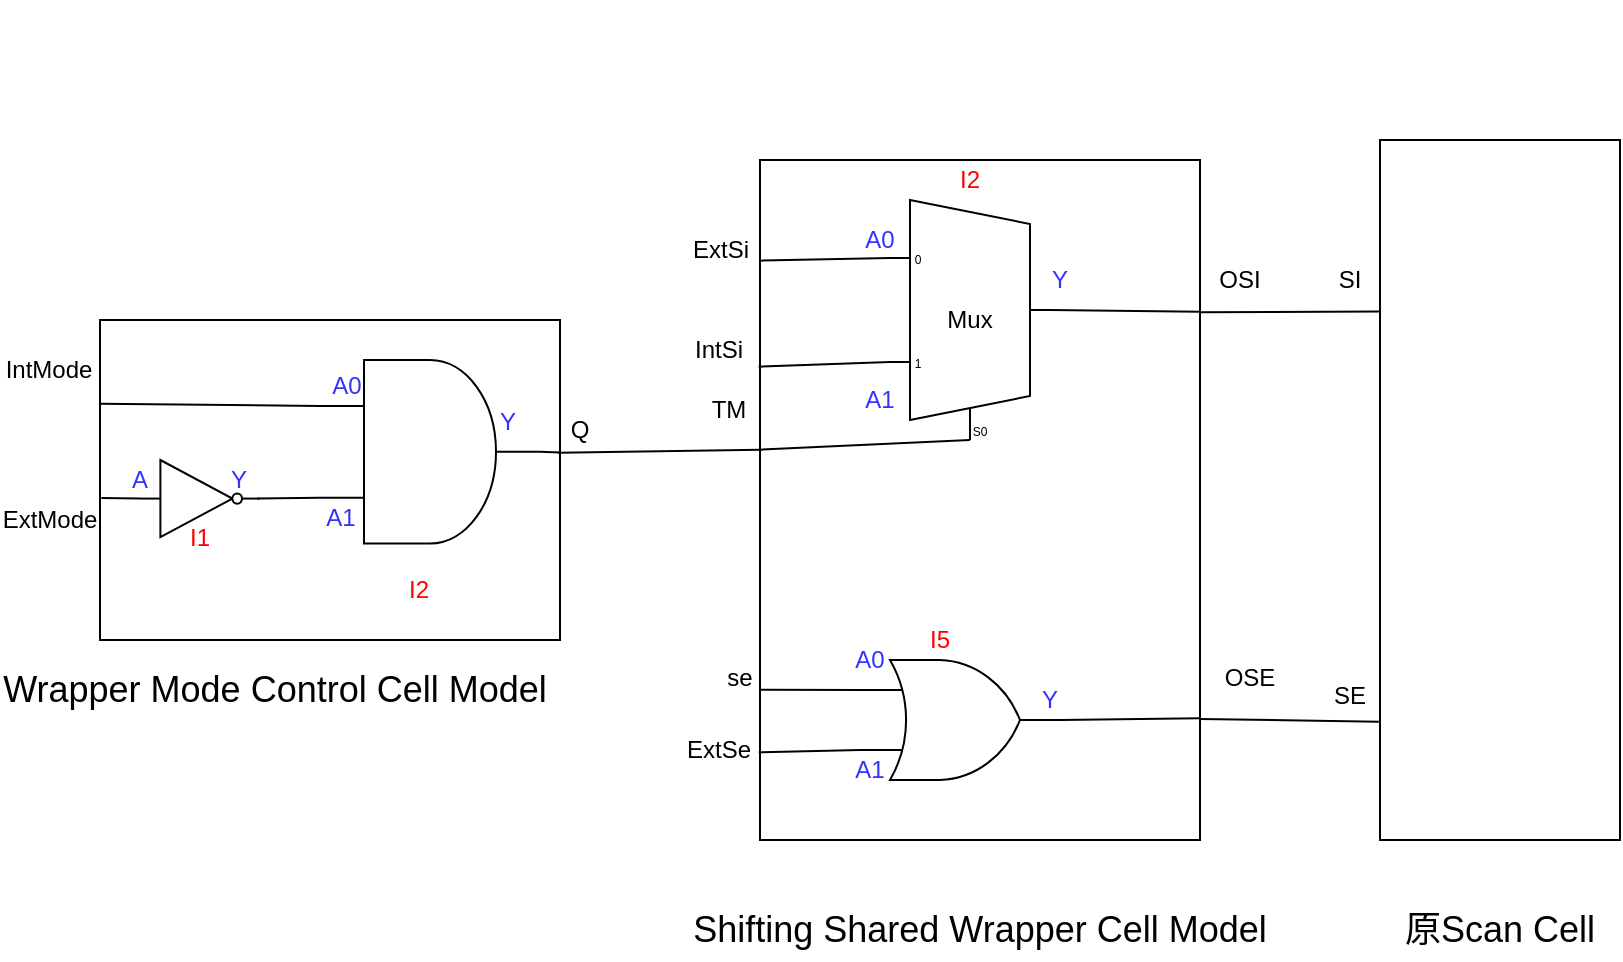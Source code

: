 <mxfile version="26.2.13">
  <diagram name="第 1 页" id="OCp1mkhaL8BktXrwJ6vE">
    <mxGraphModel dx="2276" dy="766" grid="1" gridSize="10" guides="1" tooltips="1" connect="1" arrows="1" fold="1" page="1" pageScale="1" pageWidth="850" pageHeight="1100" math="0" shadow="0">
      <root>
        <mxCell id="0" />
        <mxCell id="1" parent="0" />
        <mxCell id="ZF7ugMqVSIhXpT3id4Wy-128" value="" style="rounded=0;whiteSpace=wrap;html=1;" parent="1" vertex="1">
          <mxGeometry x="140" y="410" width="220" height="340" as="geometry" />
        </mxCell>
        <mxCell id="ZF7ugMqVSIhXpT3id4Wy-59" value="&lt;font style=&quot;font-size: 18px;&quot;&gt;Shifting Shared Wrapper Cell Model&lt;/font&gt;" style="text;html=1;align=center;verticalAlign=middle;whiteSpace=wrap;rounded=0;" parent="1" vertex="1">
          <mxGeometry x="60" y="780" width="380" height="30" as="geometry" />
        </mxCell>
        <mxCell id="ZF7ugMqVSIhXpT3id4Wy-82" value="" style="group" parent="1" vertex="1" connectable="0">
          <mxGeometry x="210" y="330" width="240" height="230" as="geometry" />
        </mxCell>
        <mxCell id="ZF7ugMqVSIhXpT3id4Wy-101" value="" style="group" parent="ZF7ugMqVSIhXpT3id4Wy-82" vertex="1" connectable="0">
          <mxGeometry x="-25" y="80" width="120" height="140" as="geometry" />
        </mxCell>
        <mxCell id="ZF7ugMqVSIhXpT3id4Wy-76" value="Mux" style="shadow=0;dashed=0;align=center;html=1;strokeWidth=1;shape=mxgraph.electrical.abstract.mux2;whiteSpace=wrap;direction=east;flipH=0;flipV=0;" parent="ZF7ugMqVSIhXpT3id4Wy-101" vertex="1">
          <mxGeometry x="20" y="20" width="80" height="120" as="geometry" />
        </mxCell>
        <mxCell id="ZF7ugMqVSIhXpT3id4Wy-78" value="&lt;font style=&quot;color: rgb(51, 51, 255);&quot;&gt;Y&lt;/font&gt;" style="text;html=1;align=center;verticalAlign=middle;whiteSpace=wrap;rounded=0;" parent="ZF7ugMqVSIhXpT3id4Wy-101" vertex="1">
          <mxGeometry x="90" y="50" width="30" height="20" as="geometry" />
        </mxCell>
        <mxCell id="ZF7ugMqVSIhXpT3id4Wy-79" value="&lt;font style=&quot;color: rgb(51, 51, 255);&quot;&gt;A1&lt;/font&gt;" style="text;html=1;align=center;verticalAlign=middle;whiteSpace=wrap;rounded=0;" parent="ZF7ugMqVSIhXpT3id4Wy-101" vertex="1">
          <mxGeometry y="110" width="30" height="20" as="geometry" />
        </mxCell>
        <mxCell id="ZF7ugMqVSIhXpT3id4Wy-80" value="&lt;font style=&quot;color: rgb(51, 51, 255);&quot;&gt;A0&lt;/font&gt;" style="text;html=1;align=center;verticalAlign=middle;whiteSpace=wrap;rounded=0;" parent="ZF7ugMqVSIhXpT3id4Wy-101" vertex="1">
          <mxGeometry y="30" width="30" height="20" as="geometry" />
        </mxCell>
        <mxCell id="ZF7ugMqVSIhXpT3id4Wy-81" value="&lt;font style=&quot;color: rgb(255, 0, 0);&quot;&gt;I2&lt;/font&gt;" style="text;html=1;align=center;verticalAlign=middle;whiteSpace=wrap;rounded=0;" parent="ZF7ugMqVSIhXpT3id4Wy-101" vertex="1">
          <mxGeometry x="45" width="30" height="20" as="geometry" />
        </mxCell>
        <mxCell id="ZF7ugMqVSIhXpT3id4Wy-119" value="OSI" style="text;html=1;align=center;verticalAlign=middle;whiteSpace=wrap;rounded=0;" parent="ZF7ugMqVSIhXpT3id4Wy-82" vertex="1">
          <mxGeometry x="160" y="125" width="20" height="30" as="geometry" />
        </mxCell>
        <mxCell id="ZF7ugMqVSIhXpT3id4Wy-120" value="SI" style="text;html=1;align=center;verticalAlign=middle;whiteSpace=wrap;rounded=0;" parent="ZF7ugMqVSIhXpT3id4Wy-82" vertex="1">
          <mxGeometry x="210" y="127.5" width="30" height="25" as="geometry" />
        </mxCell>
        <mxCell id="ZF7ugMqVSIhXpT3id4Wy-103" value="IntSi" style="text;html=1;align=center;verticalAlign=middle;whiteSpace=wrap;rounded=0;" parent="1" vertex="1">
          <mxGeometry x="100" y="490" width="39" height="30" as="geometry" />
        </mxCell>
        <mxCell id="ZF7ugMqVSIhXpT3id4Wy-104" value="ExtSi" style="text;html=1;align=center;verticalAlign=middle;whiteSpace=wrap;rounded=0;" parent="1" vertex="1">
          <mxGeometry x="101" y="440" width="39" height="30" as="geometry" />
        </mxCell>
        <mxCell id="ZF7ugMqVSIhXpT3id4Wy-112" value="" style="group" parent="1" vertex="1" connectable="0">
          <mxGeometry x="180" y="640" width="120" height="85" as="geometry" />
        </mxCell>
        <mxCell id="ZF7ugMqVSIhXpT3id4Wy-109" value="&lt;font style=&quot;color: rgb(51, 51, 255);&quot;&gt;A0&lt;/font&gt;" style="text;html=1;align=center;verticalAlign=middle;whiteSpace=wrap;rounded=0;container=0;" parent="ZF7ugMqVSIhXpT3id4Wy-112" vertex="1">
          <mxGeometry y="10" width="30" height="20" as="geometry" />
        </mxCell>
        <mxCell id="ZF7ugMqVSIhXpT3id4Wy-106" value="" style="verticalLabelPosition=bottom;shadow=0;dashed=0;align=center;html=1;verticalAlign=top;shape=mxgraph.electrical.logic_gates.logic_gate;operation=or;container=0;" parent="ZF7ugMqVSIhXpT3id4Wy-112" vertex="1">
          <mxGeometry x="10" y="20" width="100" height="60" as="geometry" />
        </mxCell>
        <mxCell id="ZF7ugMqVSIhXpT3id4Wy-107" value="&lt;font style=&quot;color: rgb(255, 0, 0);&quot;&gt;I5&lt;/font&gt;" style="text;html=1;align=center;verticalAlign=middle;whiteSpace=wrap;rounded=0;container=0;" parent="ZF7ugMqVSIhXpT3id4Wy-112" vertex="1">
          <mxGeometry x="35" width="30" height="20" as="geometry" />
        </mxCell>
        <mxCell id="ZF7ugMqVSIhXpT3id4Wy-108" value="&lt;font style=&quot;color: rgb(51, 51, 255);&quot;&gt;A1&lt;/font&gt;" style="text;html=1;align=center;verticalAlign=middle;whiteSpace=wrap;rounded=0;container=0;" parent="ZF7ugMqVSIhXpT3id4Wy-112" vertex="1">
          <mxGeometry y="65" width="30" height="20" as="geometry" />
        </mxCell>
        <mxCell id="ZF7ugMqVSIhXpT3id4Wy-110" value="&lt;font style=&quot;color: rgb(51, 51, 255);&quot;&gt;Y&lt;/font&gt;" style="text;html=1;align=center;verticalAlign=middle;whiteSpace=wrap;rounded=0;container=0;" parent="ZF7ugMqVSIhXpT3id4Wy-112" vertex="1">
          <mxGeometry x="90" y="30" width="30" height="20" as="geometry" />
        </mxCell>
        <mxCell id="ZF7ugMqVSIhXpT3id4Wy-113" value="ExtSe" style="text;html=1;align=center;verticalAlign=middle;whiteSpace=wrap;rounded=0;" parent="1" vertex="1">
          <mxGeometry x="100" y="690" width="39" height="30" as="geometry" />
        </mxCell>
        <mxCell id="ZF7ugMqVSIhXpT3id4Wy-114" value="se" style="text;html=1;align=center;verticalAlign=middle;whiteSpace=wrap;rounded=0;" parent="1" vertex="1">
          <mxGeometry x="120" y="653.89" width="20" height="30" as="geometry" />
        </mxCell>
        <mxCell id="ZF7ugMqVSIhXpT3id4Wy-116" value="" style="rounded=0;whiteSpace=wrap;html=1;" parent="1" vertex="1">
          <mxGeometry x="450" y="400" width="120" height="350" as="geometry" />
        </mxCell>
        <mxCell id="ZF7ugMqVSIhXpT3id4Wy-117" value="&lt;font style=&quot;font-size: 18px;&quot;&gt;原Scan Cell&lt;/font&gt;" style="text;html=1;align=center;verticalAlign=middle;whiteSpace=wrap;rounded=0;" parent="1" vertex="1">
          <mxGeometry x="460" y="780" width="100" height="30" as="geometry" />
        </mxCell>
        <mxCell id="ZF7ugMqVSIhXpT3id4Wy-118" value="OSE" style="text;html=1;align=center;verticalAlign=middle;whiteSpace=wrap;rounded=0;" parent="1" vertex="1">
          <mxGeometry x="370" y="653.89" width="30" height="30" as="geometry" />
        </mxCell>
        <mxCell id="ZF7ugMqVSIhXpT3id4Wy-121" value="SE" style="text;html=1;align=center;verticalAlign=middle;whiteSpace=wrap;rounded=0;" parent="1" vertex="1">
          <mxGeometry x="420" y="666.11" width="30" height="23.89" as="geometry" />
        </mxCell>
        <mxCell id="ZF7ugMqVSIhXpT3id4Wy-131" value="" style="endArrow=none;html=1;rounded=0;entryX=0;entryY=0.25;entryDx=0;entryDy=0;entryPerimeter=0;exitX=0.002;exitY=0.779;exitDx=0;exitDy=0;exitPerimeter=0;" parent="1" source="ZF7ugMqVSIhXpT3id4Wy-128" target="ZF7ugMqVSIhXpT3id4Wy-106" edge="1">
          <mxGeometry width="50" height="50" relative="1" as="geometry">
            <mxPoint x="150" y="700" as="sourcePoint" />
            <mxPoint x="200" y="650" as="targetPoint" />
          </mxGeometry>
        </mxCell>
        <mxCell id="ZF7ugMqVSIhXpT3id4Wy-132" value="" style="endArrow=none;html=1;rounded=0;entryX=0;entryY=0.75;entryDx=0;entryDy=0;entryPerimeter=0;exitX=-0.003;exitY=0.871;exitDx=0;exitDy=0;exitPerimeter=0;" parent="1" source="ZF7ugMqVSIhXpT3id4Wy-128" target="ZF7ugMqVSIhXpT3id4Wy-106" edge="1">
          <mxGeometry width="50" height="50" relative="1" as="geometry">
            <mxPoint x="250" y="730" as="sourcePoint" />
            <mxPoint x="300" y="680" as="targetPoint" />
          </mxGeometry>
        </mxCell>
        <mxCell id="ZF7ugMqVSIhXpT3id4Wy-133" value="" style="endArrow=none;html=1;rounded=0;entryX=0;entryY=0.65;entryDx=0;entryDy=3;entryPerimeter=0;exitX=-0.003;exitY=0.304;exitDx=0;exitDy=0;exitPerimeter=0;" parent="1" source="ZF7ugMqVSIhXpT3id4Wy-128" target="ZF7ugMqVSIhXpT3id4Wy-76" edge="1">
          <mxGeometry width="50" height="50" relative="1" as="geometry">
            <mxPoint x="250" y="610" as="sourcePoint" />
            <mxPoint x="300" y="560" as="targetPoint" />
          </mxGeometry>
        </mxCell>
        <mxCell id="ZF7ugMqVSIhXpT3id4Wy-134" value="" style="endArrow=none;html=1;rounded=0;entryX=0;entryY=0.217;entryDx=0;entryDy=3;entryPerimeter=0;exitX=0;exitY=0.148;exitDx=0;exitDy=0;exitPerimeter=0;" parent="1" source="ZF7ugMqVSIhXpT3id4Wy-128" target="ZF7ugMqVSIhXpT3id4Wy-76" edge="1">
          <mxGeometry width="50" height="50" relative="1" as="geometry">
            <mxPoint x="260" y="550" as="sourcePoint" />
            <mxPoint x="310" y="500" as="targetPoint" />
          </mxGeometry>
        </mxCell>
        <mxCell id="ZF7ugMqVSIhXpT3id4Wy-136" value="" style="endArrow=none;html=1;rounded=0;entryX=1;entryY=0.5;entryDx=0;entryDy=-5;entryPerimeter=0;exitX=1;exitY=0.223;exitDx=0;exitDy=0;exitPerimeter=0;" parent="1" source="ZF7ugMqVSIhXpT3id4Wy-128" target="ZF7ugMqVSIhXpT3id4Wy-76" edge="1">
          <mxGeometry width="50" height="50" relative="1" as="geometry">
            <mxPoint x="380" y="550" as="sourcePoint" />
            <mxPoint x="430" y="500" as="targetPoint" />
          </mxGeometry>
        </mxCell>
        <mxCell id="ZF7ugMqVSIhXpT3id4Wy-137" value="" style="endArrow=none;html=1;rounded=0;exitX=1;exitY=0.5;exitDx=0;exitDy=0;exitPerimeter=0;entryX=1.001;entryY=0.821;entryDx=0;entryDy=0;entryPerimeter=0;" parent="1" source="ZF7ugMqVSIhXpT3id4Wy-106" target="ZF7ugMqVSIhXpT3id4Wy-128" edge="1">
          <mxGeometry width="50" height="50" relative="1" as="geometry">
            <mxPoint x="380" y="720" as="sourcePoint" />
            <mxPoint x="430" y="670" as="targetPoint" />
          </mxGeometry>
        </mxCell>
        <mxCell id="ZF7ugMqVSIhXpT3id4Wy-138" value="" style="endArrow=none;html=1;rounded=0;exitX=0.999;exitY=0.822;exitDx=0;exitDy=0;exitPerimeter=0;entryX=-0.005;entryY=0.831;entryDx=0;entryDy=0;entryPerimeter=0;" parent="1" source="ZF7ugMqVSIhXpT3id4Wy-128" target="ZF7ugMqVSIhXpT3id4Wy-116" edge="1">
          <mxGeometry width="50" height="50" relative="1" as="geometry">
            <mxPoint x="600" y="710" as="sourcePoint" />
            <mxPoint x="650" y="660" as="targetPoint" />
          </mxGeometry>
        </mxCell>
        <mxCell id="ZF7ugMqVSIhXpT3id4Wy-139" value="" style="endArrow=none;html=1;rounded=0;exitX=0.998;exitY=0.224;exitDx=0;exitDy=0;exitPerimeter=0;entryX=0.001;entryY=0.245;entryDx=0;entryDy=0;entryPerimeter=0;" parent="1" source="ZF7ugMqVSIhXpT3id4Wy-128" target="ZF7ugMqVSIhXpT3id4Wy-116" edge="1">
          <mxGeometry width="50" height="50" relative="1" as="geometry">
            <mxPoint x="590" y="560" as="sourcePoint" />
            <mxPoint x="640" y="510" as="targetPoint" />
          </mxGeometry>
        </mxCell>
        <mxCell id="xG-g7r-yx12NaaFeA4UE-13" value="TM" style="text;html=1;align=center;verticalAlign=middle;whiteSpace=wrap;rounded=0;" vertex="1" parent="1">
          <mxGeometry x="109" y="520" width="31" height="30" as="geometry" />
        </mxCell>
        <mxCell id="xG-g7r-yx12NaaFeA4UE-14" value="" style="endArrow=none;html=1;rounded=0;entryX=0.375;entryY=1;entryDx=10;entryDy=0;entryPerimeter=0;exitX=0;exitY=0.426;exitDx=0;exitDy=0;exitPerimeter=0;" edge="1" parent="1" source="ZF7ugMqVSIhXpT3id4Wy-128" target="ZF7ugMqVSIhXpT3id4Wy-76">
          <mxGeometry width="50" height="50" relative="1" as="geometry">
            <mxPoint x="200" y="700" as="sourcePoint" />
            <mxPoint x="250" y="650" as="targetPoint" />
          </mxGeometry>
        </mxCell>
        <mxCell id="xG-g7r-yx12NaaFeA4UE-35" value="&lt;font style=&quot;font-size: 18px;&quot;&gt;Wrapper Mode Control Cell Model&lt;/font&gt;" style="text;html=1;align=center;verticalAlign=middle;whiteSpace=wrap;rounded=0;" vertex="1" parent="1">
          <mxGeometry x="-240" y="660" width="275.25" height="30" as="geometry" />
        </mxCell>
        <mxCell id="xG-g7r-yx12NaaFeA4UE-37" value="" style="group" vertex="1" connectable="0" parent="1">
          <mxGeometry x="-240" y="490" width="300" height="160" as="geometry" />
        </mxCell>
        <mxCell id="xG-g7r-yx12NaaFeA4UE-15" value="" style="rounded=0;whiteSpace=wrap;html=1;" vertex="1" parent="xG-g7r-yx12NaaFeA4UE-37">
          <mxGeometry x="50" width="230" height="160" as="geometry" />
        </mxCell>
        <mxCell id="xG-g7r-yx12NaaFeA4UE-16" value="" style="group" vertex="1" connectable="0" parent="xG-g7r-yx12NaaFeA4UE-37">
          <mxGeometry x="50" y="70" width="89" height="45" as="geometry" />
        </mxCell>
        <mxCell id="xG-g7r-yx12NaaFeA4UE-17" value="&lt;font style=&quot;color: rgb(51, 51, 255);&quot;&gt;A&lt;/font&gt;" style="text;html=1;align=center;verticalAlign=middle;whiteSpace=wrap;rounded=0;" vertex="1" parent="xG-g7r-yx12NaaFeA4UE-16">
          <mxGeometry x="10" width="20" height="20" as="geometry" />
        </mxCell>
        <mxCell id="xG-g7r-yx12NaaFeA4UE-18" value="" style="verticalLabelPosition=bottom;shadow=0;dashed=0;align=center;html=1;verticalAlign=top;shape=mxgraph.electrical.logic_gates.inverter_2" vertex="1" parent="xG-g7r-yx12NaaFeA4UE-16">
          <mxGeometry x="20" width="60" height="38.571" as="geometry" />
        </mxCell>
        <mxCell id="xG-g7r-yx12NaaFeA4UE-19" value="&lt;font style=&quot;color: rgb(255, 0, 0);&quot;&gt;I1&lt;/font&gt;" style="text;html=1;align=center;verticalAlign=middle;whiteSpace=wrap;rounded=0;" vertex="1" parent="xG-g7r-yx12NaaFeA4UE-16">
          <mxGeometry x="41" y="32.143" width="18" height="12.857" as="geometry" />
        </mxCell>
        <mxCell id="xG-g7r-yx12NaaFeA4UE-20" value="&lt;font style=&quot;color: rgb(51, 51, 255);&quot;&gt;Y&lt;/font&gt;" style="text;html=1;align=center;verticalAlign=middle;whiteSpace=wrap;rounded=0;" vertex="1" parent="xG-g7r-yx12NaaFeA4UE-16">
          <mxGeometry x="59" width="21" height="20" as="geometry" />
        </mxCell>
        <mxCell id="xG-g7r-yx12NaaFeA4UE-21" value="" style="group" vertex="1" connectable="0" parent="xG-g7r-yx12NaaFeA4UE-37">
          <mxGeometry x="160" y="20" width="110" height="130" as="geometry" />
        </mxCell>
        <mxCell id="xG-g7r-yx12NaaFeA4UE-22" value="&lt;font style=&quot;color: rgb(51, 51, 255);&quot;&gt;Y&lt;/font&gt;" style="text;html=1;align=center;verticalAlign=middle;whiteSpace=wrap;rounded=0;" vertex="1" parent="xG-g7r-yx12NaaFeA4UE-21">
          <mxGeometry x="88" y="21.898" width="12.1" height="18.77" as="geometry" />
        </mxCell>
        <mxCell id="xG-g7r-yx12NaaFeA4UE-23" value="" style="group" vertex="1" connectable="0" parent="xG-g7r-yx12NaaFeA4UE-21">
          <mxGeometry width="110.0" height="130.0" as="geometry" />
        </mxCell>
        <mxCell id="xG-g7r-yx12NaaFeA4UE-24" value="&lt;font style=&quot;color: rgb(51, 51, 255);&quot;&gt;A0&lt;/font&gt;" style="text;html=1;align=center;verticalAlign=middle;whiteSpace=wrap;rounded=0;" vertex="1" parent="xG-g7r-yx12NaaFeA4UE-23">
          <mxGeometry x="5.5" width="15.4" height="25.027" as="geometry" />
        </mxCell>
        <mxCell id="xG-g7r-yx12NaaFeA4UE-25" value="" style="verticalLabelPosition=bottom;shadow=0;dashed=0;align=center;html=1;verticalAlign=top;shape=mxgraph.electrical.logic_gates.logic_gate;operation=and;" vertex="1" parent="xG-g7r-yx12NaaFeA4UE-23">
          <mxGeometry width="110.0" height="91.765" as="geometry" />
        </mxCell>
        <mxCell id="xG-g7r-yx12NaaFeA4UE-26" value="&lt;font style=&quot;color: rgb(255, 0, 0);&quot;&gt;I2&lt;/font&gt;" style="text;html=1;align=center;verticalAlign=middle;whiteSpace=wrap;rounded=0;" vertex="1" parent="xG-g7r-yx12NaaFeA4UE-23">
          <mxGeometry x="33" y="99.412" width="33" height="30.588" as="geometry" />
        </mxCell>
        <mxCell id="xG-g7r-yx12NaaFeA4UE-27" value="&lt;font style=&quot;color: rgb(51, 51, 255);&quot;&gt;A1&lt;/font&gt;" style="text;html=1;align=center;verticalAlign=middle;whiteSpace=wrap;rounded=0;" vertex="1" parent="xG-g7r-yx12NaaFeA4UE-23">
          <mxGeometry y="66.734" width="20.9" height="25.027" as="geometry" />
        </mxCell>
        <mxCell id="xG-g7r-yx12NaaFeA4UE-28" value="" style="endArrow=none;html=1;rounded=0;exitX=0.976;exitY=0.5;exitDx=0;exitDy=0;exitPerimeter=0;entryX=0;entryY=0.75;entryDx=0;entryDy=0;entryPerimeter=0;" edge="1" parent="xG-g7r-yx12NaaFeA4UE-37" source="xG-g7r-yx12NaaFeA4UE-18" target="xG-g7r-yx12NaaFeA4UE-25">
          <mxGeometry width="50" height="50" relative="1" as="geometry">
            <mxPoint x="200" y="120" as="sourcePoint" />
            <mxPoint x="250" y="70" as="targetPoint" />
          </mxGeometry>
        </mxCell>
        <mxCell id="xG-g7r-yx12NaaFeA4UE-29" value="IntMode" style="text;html=1;align=center;verticalAlign=middle;whiteSpace=wrap;rounded=0;" vertex="1" parent="xG-g7r-yx12NaaFeA4UE-37">
          <mxGeometry y="10" width="49" height="30" as="geometry" />
        </mxCell>
        <mxCell id="xG-g7r-yx12NaaFeA4UE-30" value="ExtMode" style="text;html=1;align=center;verticalAlign=middle;whiteSpace=wrap;rounded=0;" vertex="1" parent="xG-g7r-yx12NaaFeA4UE-37">
          <mxGeometry y="85" width="50" height="30" as="geometry" />
        </mxCell>
        <mxCell id="xG-g7r-yx12NaaFeA4UE-31" value="Q" style="text;html=1;align=center;verticalAlign=middle;whiteSpace=wrap;rounded=0;" vertex="1" parent="xG-g7r-yx12NaaFeA4UE-37">
          <mxGeometry x="280" y="40" width="20" height="30" as="geometry" />
        </mxCell>
        <mxCell id="xG-g7r-yx12NaaFeA4UE-32" value="" style="endArrow=none;html=1;rounded=0;entryX=0;entryY=0.25;entryDx=0;entryDy=0;entryPerimeter=0;exitX=0.001;exitY=0.262;exitDx=0;exitDy=0;exitPerimeter=0;" edge="1" parent="xG-g7r-yx12NaaFeA4UE-37" source="xG-g7r-yx12NaaFeA4UE-15" target="xG-g7r-yx12NaaFeA4UE-25">
          <mxGeometry width="50" height="50" relative="1" as="geometry">
            <mxPoint y="100" as="sourcePoint" />
            <mxPoint x="50" y="50" as="targetPoint" />
          </mxGeometry>
        </mxCell>
        <mxCell id="xG-g7r-yx12NaaFeA4UE-33" value="" style="endArrow=none;html=1;rounded=0;entryX=0;entryY=0.5;entryDx=0;entryDy=0;entryPerimeter=0;exitX=0.003;exitY=0.556;exitDx=0;exitDy=0;exitPerimeter=0;" edge="1" parent="xG-g7r-yx12NaaFeA4UE-37" source="xG-g7r-yx12NaaFeA4UE-15" target="xG-g7r-yx12NaaFeA4UE-18">
          <mxGeometry width="50" height="50" relative="1" as="geometry">
            <mxPoint y="100" as="sourcePoint" />
            <mxPoint x="50" y="50" as="targetPoint" />
          </mxGeometry>
        </mxCell>
        <mxCell id="xG-g7r-yx12NaaFeA4UE-34" value="" style="endArrow=none;html=1;rounded=0;exitX=1;exitY=0.5;exitDx=0;exitDy=0;exitPerimeter=0;entryX=0.999;entryY=0.414;entryDx=0;entryDy=0;entryPerimeter=0;" edge="1" parent="xG-g7r-yx12NaaFeA4UE-37" source="xG-g7r-yx12NaaFeA4UE-25" target="xG-g7r-yx12NaaFeA4UE-15">
          <mxGeometry width="50" height="50" relative="1" as="geometry">
            <mxPoint x="250" y="110" as="sourcePoint" />
            <mxPoint x="300" y="60" as="targetPoint" />
          </mxGeometry>
        </mxCell>
        <mxCell id="xG-g7r-yx12NaaFeA4UE-38" value="" style="endArrow=none;html=1;rounded=0;exitX=0.996;exitY=0.415;exitDx=0;exitDy=0;exitPerimeter=0;entryX=0;entryY=0.426;entryDx=0;entryDy=0;entryPerimeter=0;" edge="1" parent="1" source="xG-g7r-yx12NaaFeA4UE-15" target="ZF7ugMqVSIhXpT3id4Wy-128">
          <mxGeometry width="50" height="50" relative="1" as="geometry">
            <mxPoint x="210" y="590" as="sourcePoint" />
            <mxPoint x="260" y="540" as="targetPoint" />
          </mxGeometry>
        </mxCell>
      </root>
    </mxGraphModel>
  </diagram>
</mxfile>

